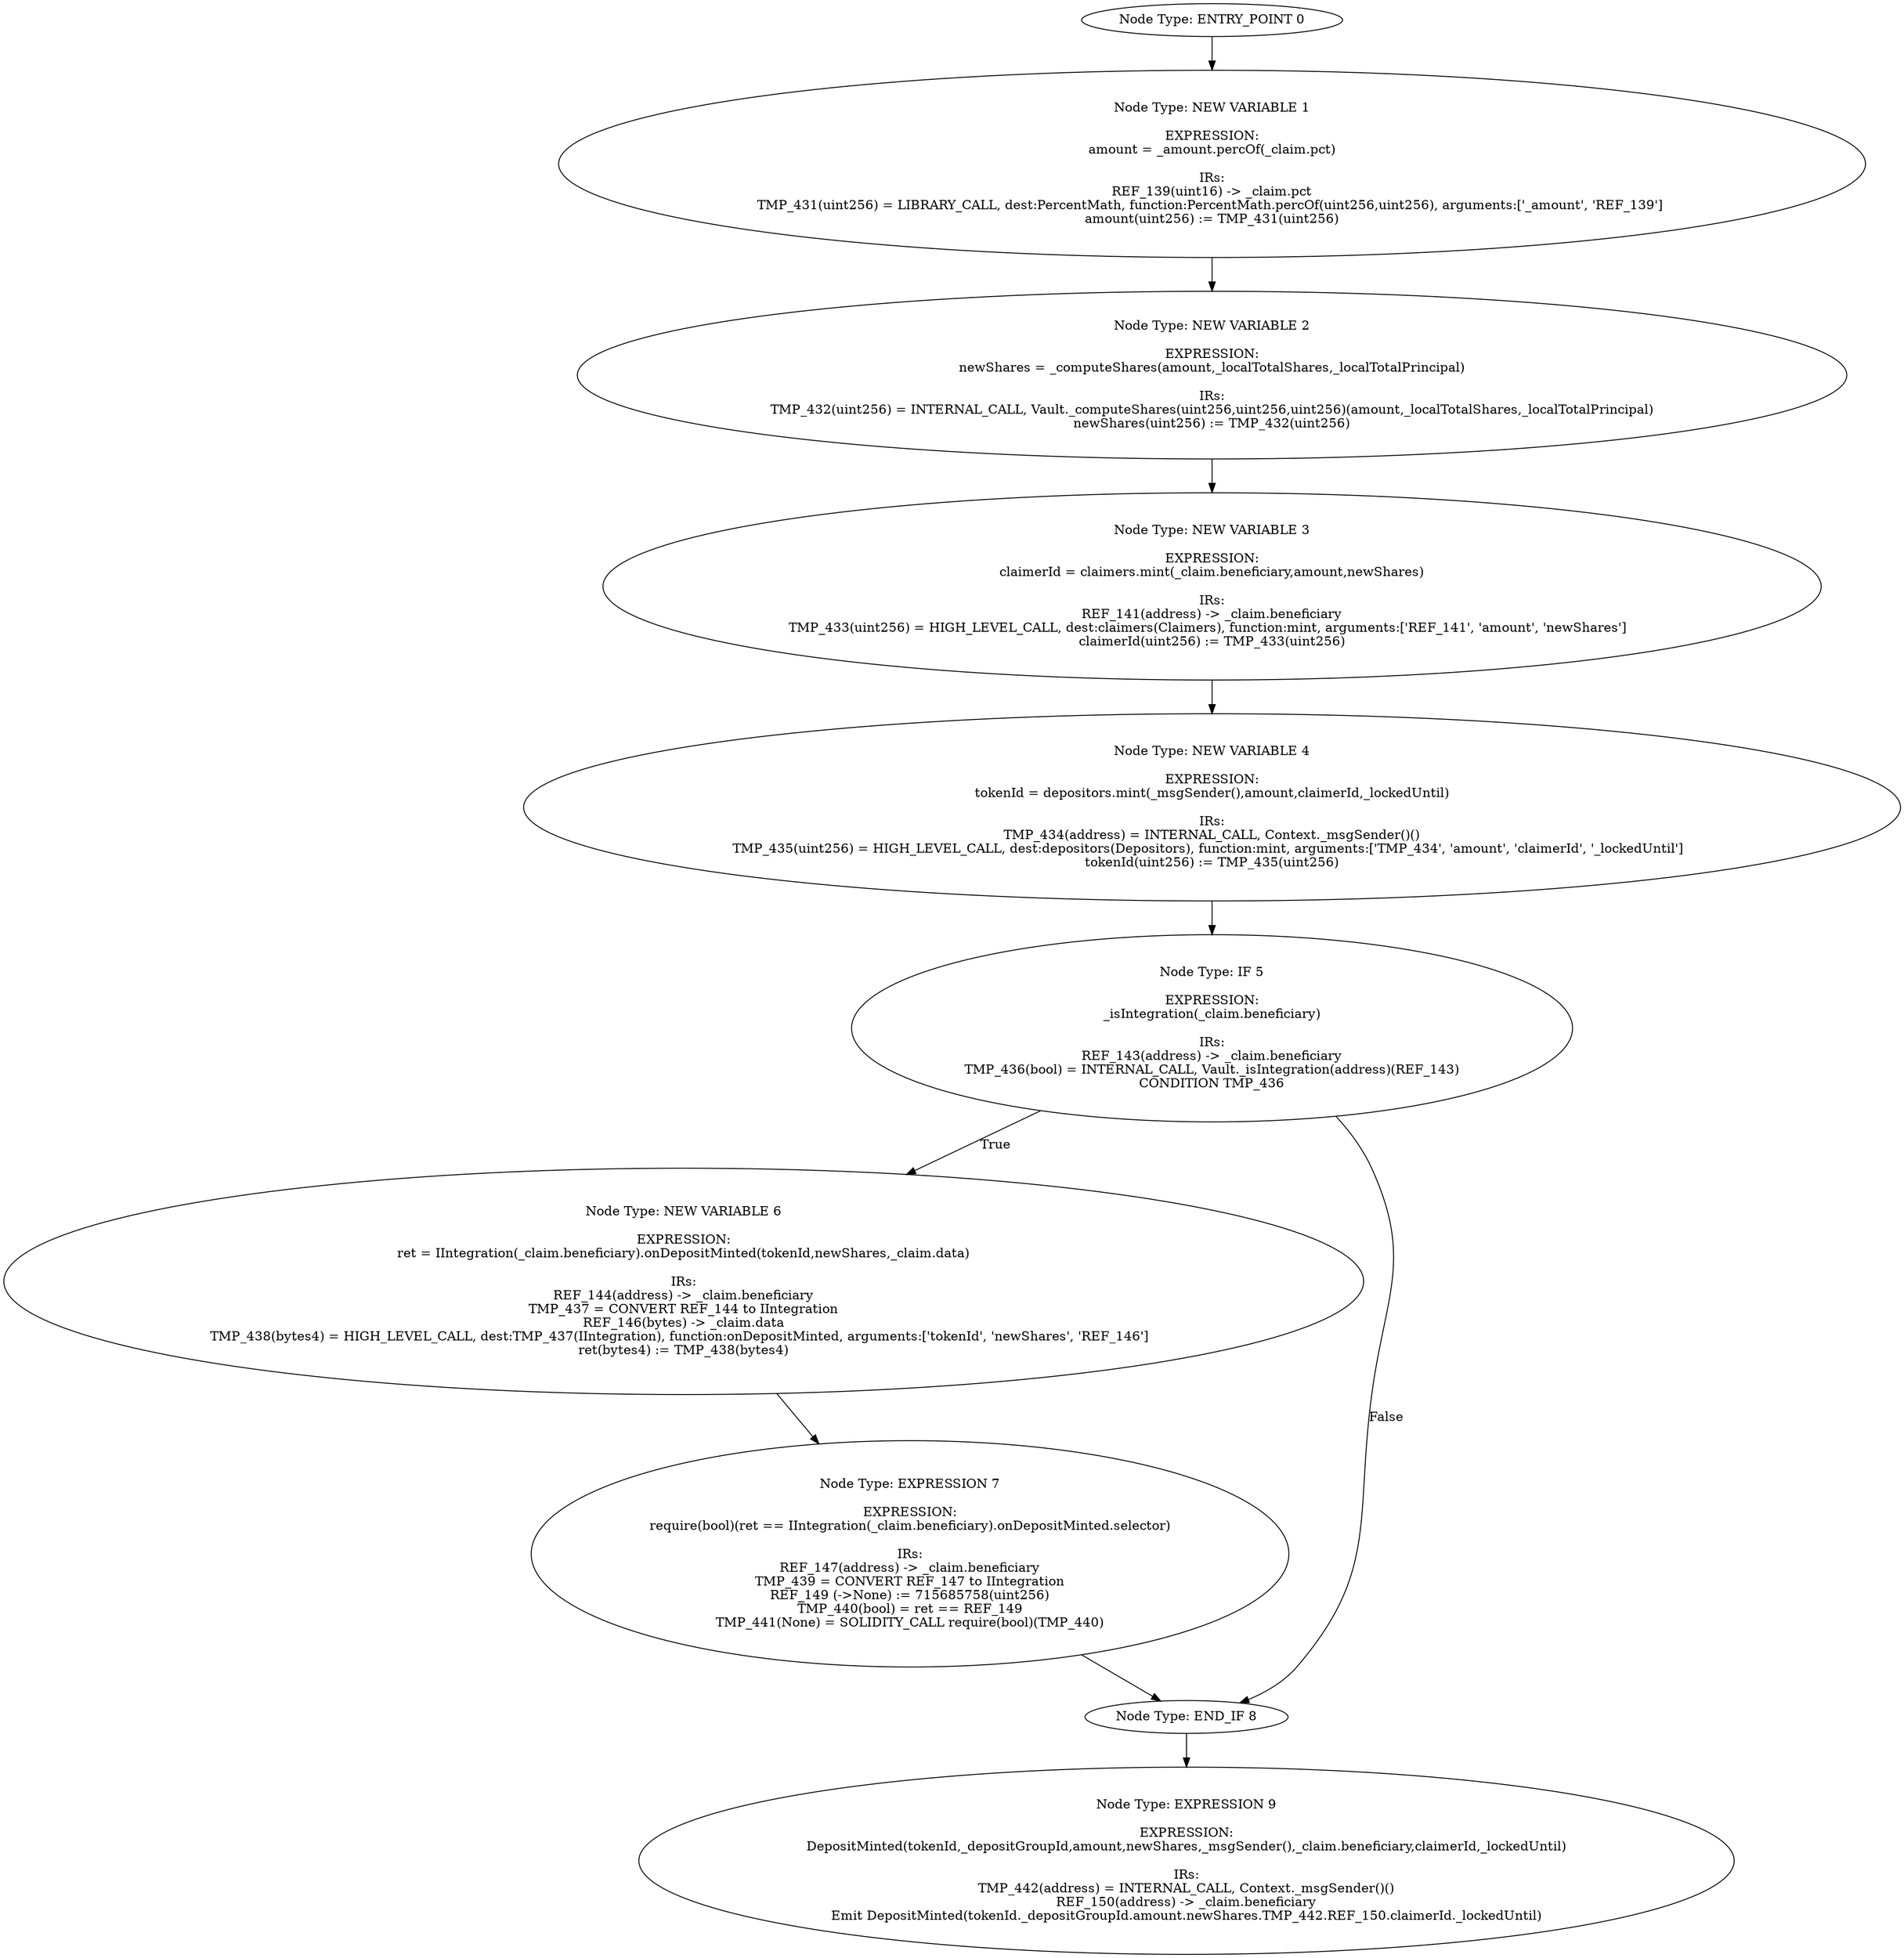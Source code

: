 digraph{
0[label="Node Type: ENTRY_POINT 0
"];
0->1;
1[label="Node Type: NEW VARIABLE 1

EXPRESSION:
amount = _amount.percOf(_claim.pct)

IRs:
REF_139(uint16) -> _claim.pct
TMP_431(uint256) = LIBRARY_CALL, dest:PercentMath, function:PercentMath.percOf(uint256,uint256), arguments:['_amount', 'REF_139'] 
amount(uint256) := TMP_431(uint256)"];
1->2;
2[label="Node Type: NEW VARIABLE 2

EXPRESSION:
newShares = _computeShares(amount,_localTotalShares,_localTotalPrincipal)

IRs:
TMP_432(uint256) = INTERNAL_CALL, Vault._computeShares(uint256,uint256,uint256)(amount,_localTotalShares,_localTotalPrincipal)
newShares(uint256) := TMP_432(uint256)"];
2->3;
3[label="Node Type: NEW VARIABLE 3

EXPRESSION:
claimerId = claimers.mint(_claim.beneficiary,amount,newShares)

IRs:
REF_141(address) -> _claim.beneficiary
TMP_433(uint256) = HIGH_LEVEL_CALL, dest:claimers(Claimers), function:mint, arguments:['REF_141', 'amount', 'newShares']  
claimerId(uint256) := TMP_433(uint256)"];
3->4;
4[label="Node Type: NEW VARIABLE 4

EXPRESSION:
tokenId = depositors.mint(_msgSender(),amount,claimerId,_lockedUntil)

IRs:
TMP_434(address) = INTERNAL_CALL, Context._msgSender()()
TMP_435(uint256) = HIGH_LEVEL_CALL, dest:depositors(Depositors), function:mint, arguments:['TMP_434', 'amount', 'claimerId', '_lockedUntil']  
tokenId(uint256) := TMP_435(uint256)"];
4->5;
5[label="Node Type: IF 5

EXPRESSION:
_isIntegration(_claim.beneficiary)

IRs:
REF_143(address) -> _claim.beneficiary
TMP_436(bool) = INTERNAL_CALL, Vault._isIntegration(address)(REF_143)
CONDITION TMP_436"];
5->6[label="True"];
5->8[label="False"];
6[label="Node Type: NEW VARIABLE 6

EXPRESSION:
ret = IIntegration(_claim.beneficiary).onDepositMinted(tokenId,newShares,_claim.data)

IRs:
REF_144(address) -> _claim.beneficiary
TMP_437 = CONVERT REF_144 to IIntegration
REF_146(bytes) -> _claim.data
TMP_438(bytes4) = HIGH_LEVEL_CALL, dest:TMP_437(IIntegration), function:onDepositMinted, arguments:['tokenId', 'newShares', 'REF_146']  
ret(bytes4) := TMP_438(bytes4)"];
6->7;
7[label="Node Type: EXPRESSION 7

EXPRESSION:
require(bool)(ret == IIntegration(_claim.beneficiary).onDepositMinted.selector)

IRs:
REF_147(address) -> _claim.beneficiary
TMP_439 = CONVERT REF_147 to IIntegration
REF_149 (->None) := 715685758(uint256)
TMP_440(bool) = ret == REF_149
TMP_441(None) = SOLIDITY_CALL require(bool)(TMP_440)"];
7->8;
8[label="Node Type: END_IF 8
"];
8->9;
9[label="Node Type: EXPRESSION 9

EXPRESSION:
DepositMinted(tokenId,_depositGroupId,amount,newShares,_msgSender(),_claim.beneficiary,claimerId,_lockedUntil)

IRs:
TMP_442(address) = INTERNAL_CALL, Context._msgSender()()
REF_150(address) -> _claim.beneficiary
Emit DepositMinted(tokenId._depositGroupId.amount.newShares.TMP_442.REF_150.claimerId._lockedUntil)"];
}
